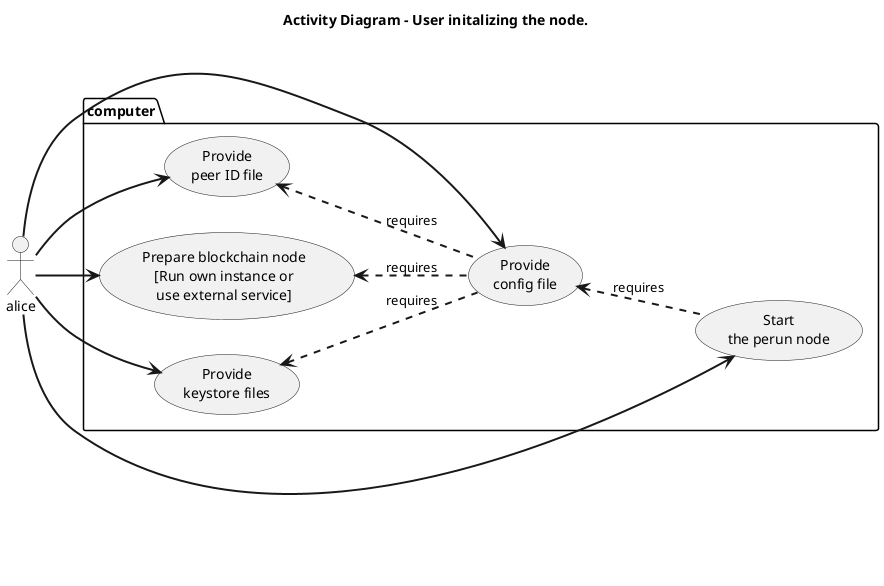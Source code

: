 @startuml act_node_init
Title Activity Diagram - User initalizing the node.

skinparam sequence {
    messageAlign center
    ArrowThickness 2
    BoxBorderColor Sienna
    BoxBackgroundColor SeaShell
    GroupBodyBackgroundColor transparent
    NoteTextAlignment center
    DefaultTextAlignment center
}

actor alice

left to right direction

package computer {
    (Prepare blockchain node\n[Run own instance or\nuse external service]) as prep_bc
    (Provide\npeer ID file) as prov_cont
    (Provide\nkeystore files) as prov_ks
    (Provide\nconfig file) as prov_cnf
    (Start\nthe perun node) as start_perun
}

prov_cnf .up.> prep_bc: requires
prov_cnf .up.> prov_cont: requires
prov_cnf .up.> prov_ks: requires
start_perun .up.> prov_cnf: requires

alice -right-> prep_bc
alice -down-> prov_cont
alice -down-> prov_cnf
alice -down-> prov_ks
alice -right-> start_perun

@enduml